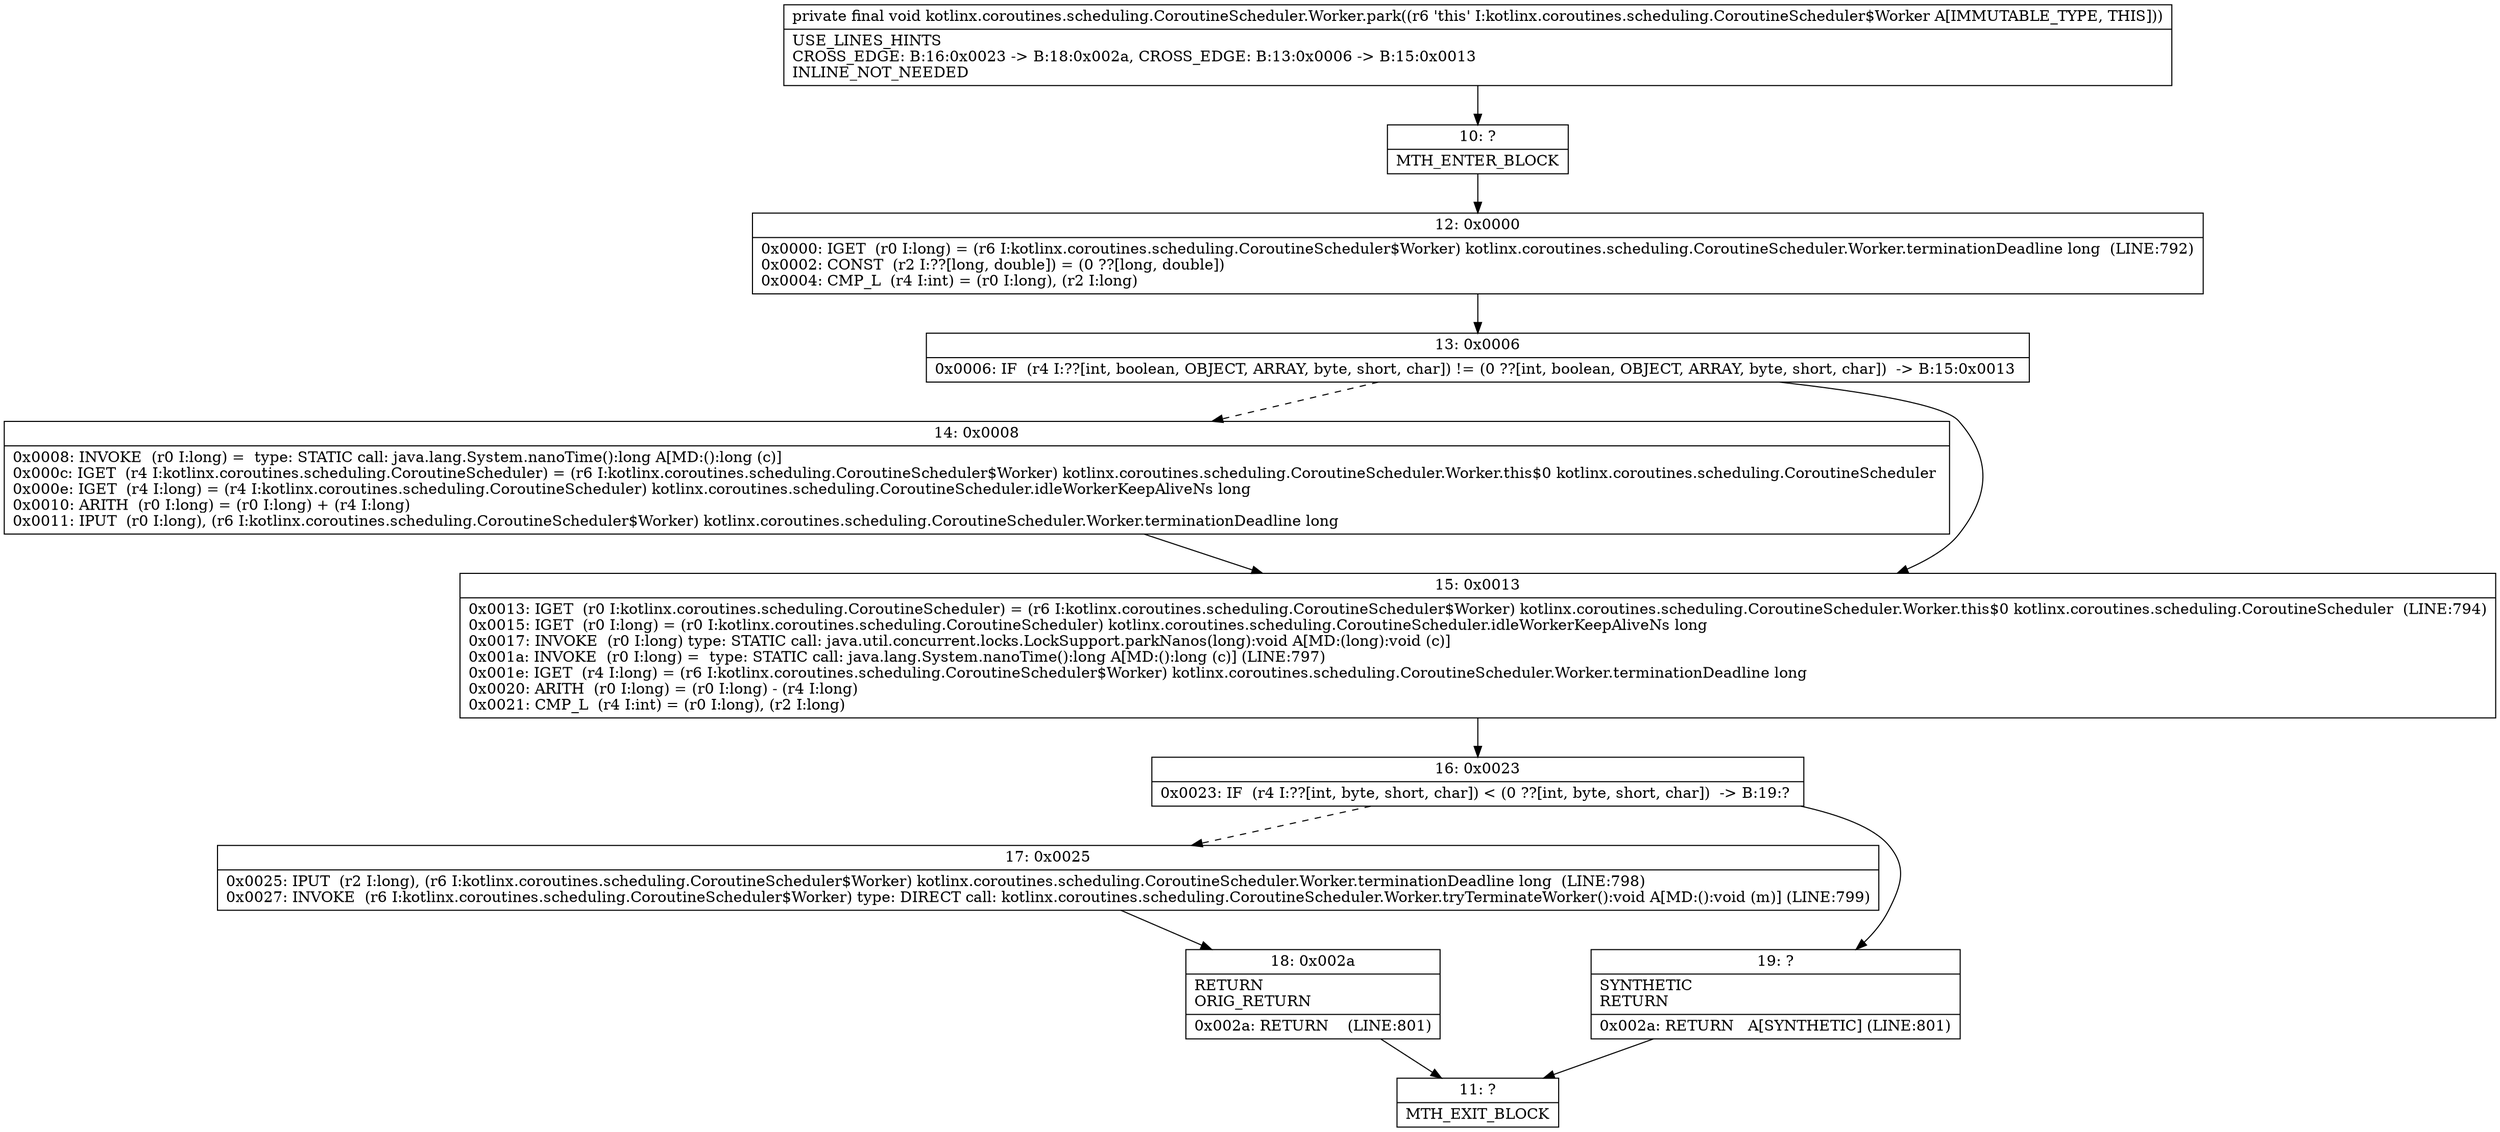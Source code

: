 digraph "CFG forkotlinx.coroutines.scheduling.CoroutineScheduler.Worker.park()V" {
Node_10 [shape=record,label="{10\:\ ?|MTH_ENTER_BLOCK\l}"];
Node_12 [shape=record,label="{12\:\ 0x0000|0x0000: IGET  (r0 I:long) = (r6 I:kotlinx.coroutines.scheduling.CoroutineScheduler$Worker) kotlinx.coroutines.scheduling.CoroutineScheduler.Worker.terminationDeadline long  (LINE:792)\l0x0002: CONST  (r2 I:??[long, double]) = (0 ??[long, double]) \l0x0004: CMP_L  (r4 I:int) = (r0 I:long), (r2 I:long) \l}"];
Node_13 [shape=record,label="{13\:\ 0x0006|0x0006: IF  (r4 I:??[int, boolean, OBJECT, ARRAY, byte, short, char]) != (0 ??[int, boolean, OBJECT, ARRAY, byte, short, char])  \-\> B:15:0x0013 \l}"];
Node_14 [shape=record,label="{14\:\ 0x0008|0x0008: INVOKE  (r0 I:long) =  type: STATIC call: java.lang.System.nanoTime():long A[MD:():long (c)]\l0x000c: IGET  (r4 I:kotlinx.coroutines.scheduling.CoroutineScheduler) = (r6 I:kotlinx.coroutines.scheduling.CoroutineScheduler$Worker) kotlinx.coroutines.scheduling.CoroutineScheduler.Worker.this$0 kotlinx.coroutines.scheduling.CoroutineScheduler \l0x000e: IGET  (r4 I:long) = (r4 I:kotlinx.coroutines.scheduling.CoroutineScheduler) kotlinx.coroutines.scheduling.CoroutineScheduler.idleWorkerKeepAliveNs long \l0x0010: ARITH  (r0 I:long) = (r0 I:long) + (r4 I:long) \l0x0011: IPUT  (r0 I:long), (r6 I:kotlinx.coroutines.scheduling.CoroutineScheduler$Worker) kotlinx.coroutines.scheduling.CoroutineScheduler.Worker.terminationDeadline long \l}"];
Node_15 [shape=record,label="{15\:\ 0x0013|0x0013: IGET  (r0 I:kotlinx.coroutines.scheduling.CoroutineScheduler) = (r6 I:kotlinx.coroutines.scheduling.CoroutineScheduler$Worker) kotlinx.coroutines.scheduling.CoroutineScheduler.Worker.this$0 kotlinx.coroutines.scheduling.CoroutineScheduler  (LINE:794)\l0x0015: IGET  (r0 I:long) = (r0 I:kotlinx.coroutines.scheduling.CoroutineScheduler) kotlinx.coroutines.scheduling.CoroutineScheduler.idleWorkerKeepAliveNs long \l0x0017: INVOKE  (r0 I:long) type: STATIC call: java.util.concurrent.locks.LockSupport.parkNanos(long):void A[MD:(long):void (c)]\l0x001a: INVOKE  (r0 I:long) =  type: STATIC call: java.lang.System.nanoTime():long A[MD:():long (c)] (LINE:797)\l0x001e: IGET  (r4 I:long) = (r6 I:kotlinx.coroutines.scheduling.CoroutineScheduler$Worker) kotlinx.coroutines.scheduling.CoroutineScheduler.Worker.terminationDeadline long \l0x0020: ARITH  (r0 I:long) = (r0 I:long) \- (r4 I:long) \l0x0021: CMP_L  (r4 I:int) = (r0 I:long), (r2 I:long) \l}"];
Node_16 [shape=record,label="{16\:\ 0x0023|0x0023: IF  (r4 I:??[int, byte, short, char]) \< (0 ??[int, byte, short, char])  \-\> B:19:? \l}"];
Node_17 [shape=record,label="{17\:\ 0x0025|0x0025: IPUT  (r2 I:long), (r6 I:kotlinx.coroutines.scheduling.CoroutineScheduler$Worker) kotlinx.coroutines.scheduling.CoroutineScheduler.Worker.terminationDeadline long  (LINE:798)\l0x0027: INVOKE  (r6 I:kotlinx.coroutines.scheduling.CoroutineScheduler$Worker) type: DIRECT call: kotlinx.coroutines.scheduling.CoroutineScheduler.Worker.tryTerminateWorker():void A[MD:():void (m)] (LINE:799)\l}"];
Node_18 [shape=record,label="{18\:\ 0x002a|RETURN\lORIG_RETURN\l|0x002a: RETURN    (LINE:801)\l}"];
Node_11 [shape=record,label="{11\:\ ?|MTH_EXIT_BLOCK\l}"];
Node_19 [shape=record,label="{19\:\ ?|SYNTHETIC\lRETURN\l|0x002a: RETURN   A[SYNTHETIC] (LINE:801)\l}"];
MethodNode[shape=record,label="{private final void kotlinx.coroutines.scheduling.CoroutineScheduler.Worker.park((r6 'this' I:kotlinx.coroutines.scheduling.CoroutineScheduler$Worker A[IMMUTABLE_TYPE, THIS]))  | USE_LINES_HINTS\lCROSS_EDGE: B:16:0x0023 \-\> B:18:0x002a, CROSS_EDGE: B:13:0x0006 \-\> B:15:0x0013\lINLINE_NOT_NEEDED\l}"];
MethodNode -> Node_10;Node_10 -> Node_12;
Node_12 -> Node_13;
Node_13 -> Node_14[style=dashed];
Node_13 -> Node_15;
Node_14 -> Node_15;
Node_15 -> Node_16;
Node_16 -> Node_17[style=dashed];
Node_16 -> Node_19;
Node_17 -> Node_18;
Node_18 -> Node_11;
Node_19 -> Node_11;
}

